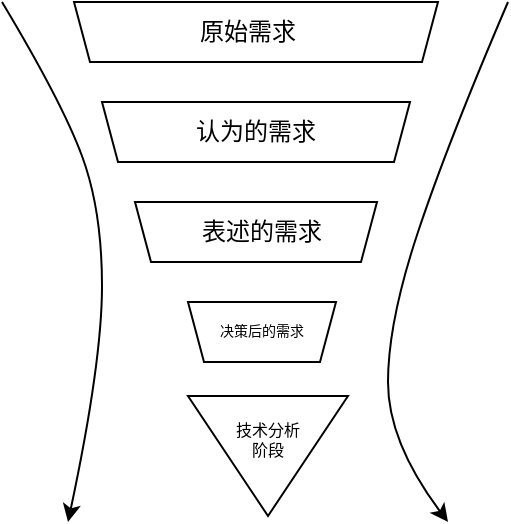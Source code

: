 <mxfile version="26.0.16">
  <diagram name="第 1 页" id="iSzXC3v1bhS-CfN1lYBG">
    <mxGraphModel dx="819" dy="518" grid="1" gridSize="10" guides="1" tooltips="1" connect="1" arrows="1" fold="1" page="1" pageScale="1" pageWidth="827" pageHeight="1169" math="0" shadow="0">
      <root>
        <mxCell id="0" />
        <mxCell id="1" parent="0" />
        <mxCell id="ut37ZQ3Dius7RgOiMuSG-3" value="" style="shape=trapezoid;perimeter=trapezoidPerimeter;whiteSpace=wrap;html=1;fixedSize=1;size=8;rotation=-180;" vertex="1" parent="1">
          <mxGeometry x="323" y="160" width="182" height="30" as="geometry" />
        </mxCell>
        <mxCell id="ut37ZQ3Dius7RgOiMuSG-4" value="" style="shape=trapezoid;perimeter=trapezoidPerimeter;whiteSpace=wrap;html=1;fixedSize=1;size=8;rotation=-180;" vertex="1" parent="1">
          <mxGeometry x="337" y="210" width="154" height="30" as="geometry" />
        </mxCell>
        <mxCell id="ut37ZQ3Dius7RgOiMuSG-5" value="" style="shape=trapezoid;perimeter=trapezoidPerimeter;whiteSpace=wrap;html=1;fixedSize=1;size=8;rotation=-180;" vertex="1" parent="1">
          <mxGeometry x="353.5" y="260" width="121" height="30" as="geometry" />
        </mxCell>
        <mxCell id="ut37ZQ3Dius7RgOiMuSG-6" value="" style="shape=trapezoid;perimeter=trapezoidPerimeter;whiteSpace=wrap;html=1;fixedSize=1;size=8;rotation=-180;" vertex="1" parent="1">
          <mxGeometry x="380" y="310" width="74" height="30" as="geometry" />
        </mxCell>
        <mxCell id="ut37ZQ3Dius7RgOiMuSG-7" value="" style="triangle;whiteSpace=wrap;html=1;rotation=90;" vertex="1" parent="1">
          <mxGeometry x="390" y="347" width="60" height="80" as="geometry" />
        </mxCell>
        <mxCell id="ut37ZQ3Dius7RgOiMuSG-8" value="原始需求" style="text;html=1;align=center;verticalAlign=middle;whiteSpace=wrap;rounded=0;" vertex="1" parent="1">
          <mxGeometry x="380" y="160" width="60" height="30" as="geometry" />
        </mxCell>
        <mxCell id="ut37ZQ3Dius7RgOiMuSG-9" value="认为的需求" style="text;html=1;align=center;verticalAlign=middle;whiteSpace=wrap;rounded=0;" vertex="1" parent="1">
          <mxGeometry x="376" y="210" width="76" height="30" as="geometry" />
        </mxCell>
        <mxCell id="ut37ZQ3Dius7RgOiMuSG-10" value="表述的需求" style="text;html=1;align=center;verticalAlign=middle;whiteSpace=wrap;rounded=0;" vertex="1" parent="1">
          <mxGeometry x="384" y="260" width="66" height="30" as="geometry" />
        </mxCell>
        <mxCell id="ut37ZQ3Dius7RgOiMuSG-11" value="决策后的需求" style="text;html=1;align=center;verticalAlign=middle;whiteSpace=wrap;rounded=0;fontSize=7;" vertex="1" parent="1">
          <mxGeometry x="387" y="310" width="60" height="30" as="geometry" />
        </mxCell>
        <mxCell id="ut37ZQ3Dius7RgOiMuSG-12" value="技术分析&lt;div&gt;阶段&lt;/div&gt;" style="text;html=1;align=center;verticalAlign=middle;whiteSpace=wrap;rounded=0;fontSize=8;" vertex="1" parent="1">
          <mxGeometry x="390" y="364" width="60" height="30" as="geometry" />
        </mxCell>
        <mxCell id="ut37ZQ3Dius7RgOiMuSG-14" value="" style="curved=1;endArrow=classic;html=1;rounded=0;" edge="1" parent="1">
          <mxGeometry width="50" height="50" relative="1" as="geometry">
            <mxPoint x="287" y="160" as="sourcePoint" />
            <mxPoint x="320" y="420" as="targetPoint" />
            <Array as="points">
              <mxPoint x="317" y="210" />
              <mxPoint x="337" y="264" />
              <mxPoint x="337" y="340" />
            </Array>
          </mxGeometry>
        </mxCell>
        <mxCell id="ut37ZQ3Dius7RgOiMuSG-15" value="" style="curved=1;endArrow=classic;html=1;rounded=0;" edge="1" parent="1">
          <mxGeometry width="50" height="50" relative="1" as="geometry">
            <mxPoint x="540" y="160" as="sourcePoint" />
            <mxPoint x="510" y="420" as="targetPoint" />
            <Array as="points">
              <mxPoint x="510" y="230" />
              <mxPoint x="480" y="320" />
              <mxPoint x="480" y="380" />
            </Array>
          </mxGeometry>
        </mxCell>
      </root>
    </mxGraphModel>
  </diagram>
</mxfile>
